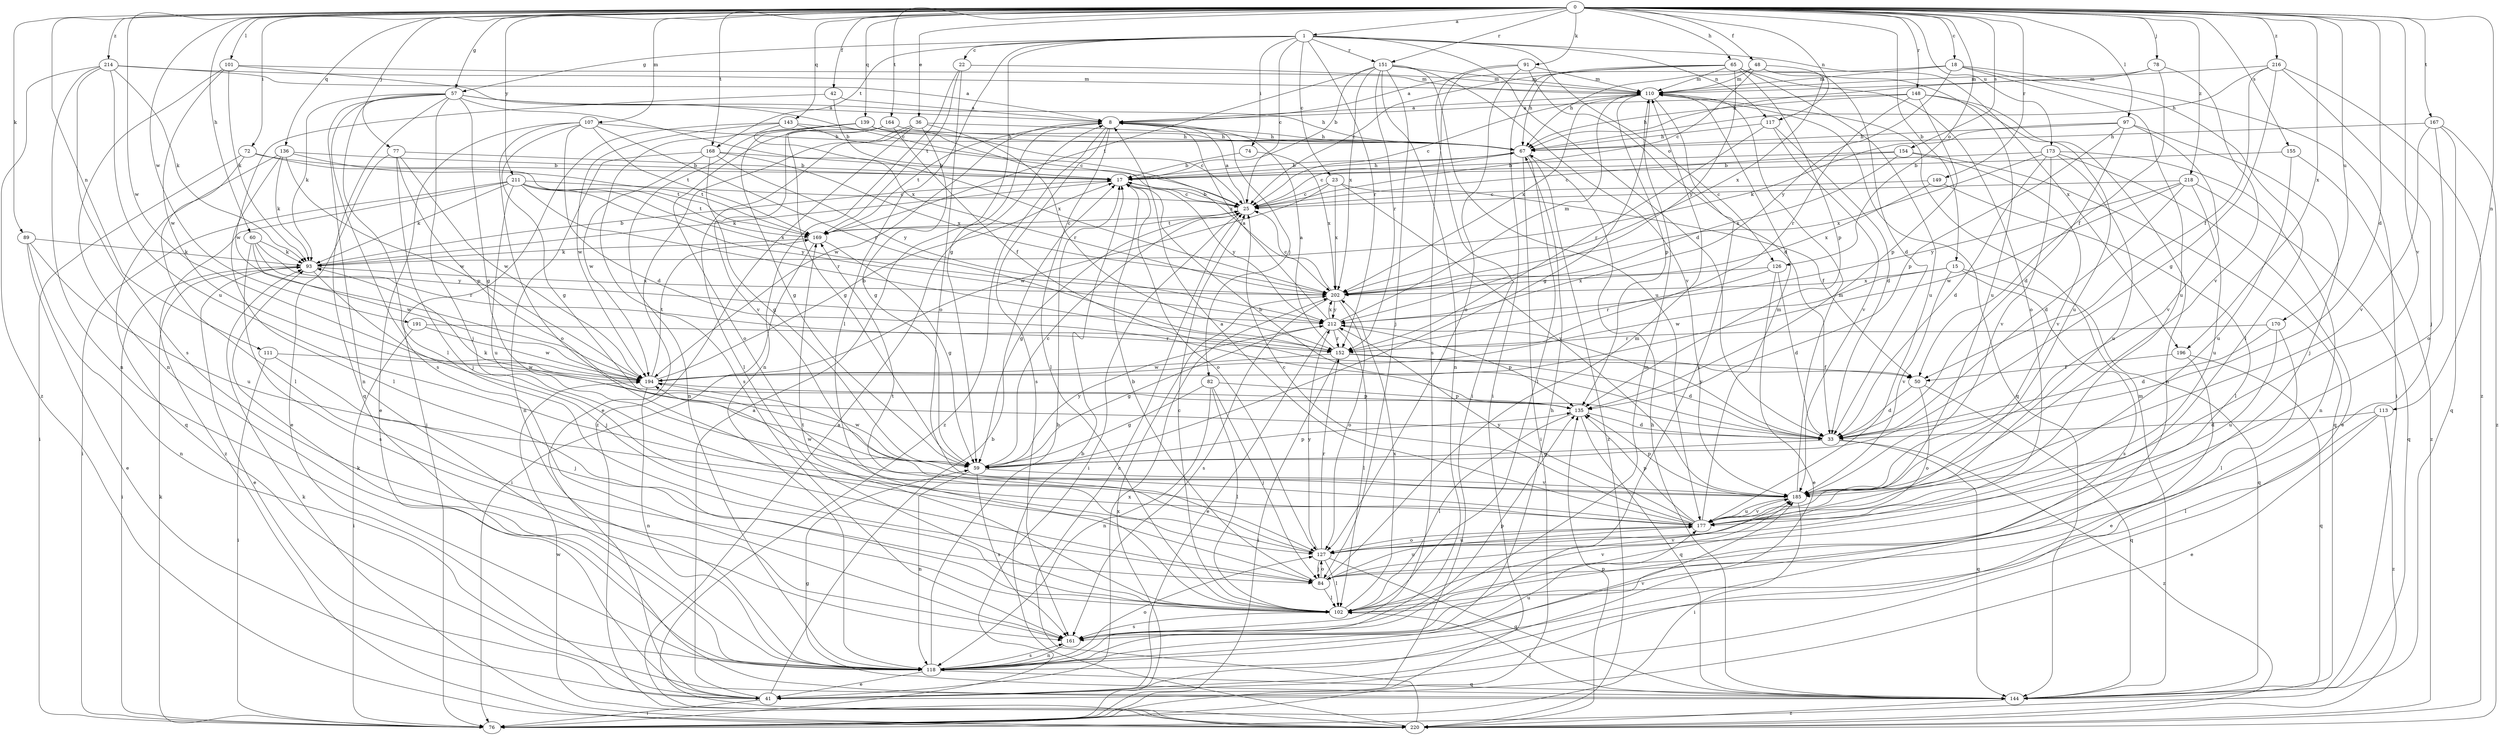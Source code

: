 strict digraph  {
0;
1;
8;
15;
17;
18;
22;
23;
25;
33;
36;
41;
42;
48;
50;
57;
59;
60;
65;
67;
72;
74;
76;
77;
78;
82;
84;
89;
91;
93;
97;
101;
102;
107;
110;
111;
113;
117;
118;
126;
127;
135;
136;
139;
143;
144;
148;
149;
151;
152;
154;
155;
161;
164;
167;
168;
169;
170;
173;
177;
185;
191;
194;
196;
202;
211;
212;
214;
216;
218;
220;
0 -> 1  [label=a];
0 -> 15  [label=b];
0 -> 18  [label=c];
0 -> 33  [label=d];
0 -> 36  [label=e];
0 -> 42  [label=f];
0 -> 48  [label=f];
0 -> 57  [label=g];
0 -> 60  [label=h];
0 -> 65  [label=h];
0 -> 72  [label=i];
0 -> 77  [label=j];
0 -> 78  [label=j];
0 -> 89  [label=k];
0 -> 91  [label=k];
0 -> 97  [label=l];
0 -> 101  [label=l];
0 -> 107  [label=m];
0 -> 111  [label=n];
0 -> 113  [label=n];
0 -> 117  [label=n];
0 -> 126  [label=o];
0 -> 136  [label=q];
0 -> 139  [label=q];
0 -> 143  [label=q];
0 -> 148  [label=r];
0 -> 149  [label=r];
0 -> 151  [label=r];
0 -> 154  [label=s];
0 -> 155  [label=s];
0 -> 164  [label=t];
0 -> 167  [label=t];
0 -> 168  [label=t];
0 -> 170  [label=u];
0 -> 173  [label=u];
0 -> 185  [label=v];
0 -> 191  [label=w];
0 -> 194  [label=w];
0 -> 196  [label=x];
0 -> 211  [label=y];
0 -> 214  [label=z];
0 -> 216  [label=z];
0 -> 218  [label=z];
1 -> 22  [label=c];
1 -> 23  [label=c];
1 -> 25  [label=c];
1 -> 33  [label=d];
1 -> 57  [label=g];
1 -> 59  [label=g];
1 -> 74  [label=i];
1 -> 102  [label=l];
1 -> 117  [label=n];
1 -> 126  [label=o];
1 -> 151  [label=r];
1 -> 152  [label=r];
1 -> 168  [label=t];
1 -> 196  [label=x];
8 -> 67  [label=h];
8 -> 82  [label=j];
8 -> 102  [label=l];
8 -> 161  [label=s];
8 -> 169  [label=t];
8 -> 194  [label=w];
8 -> 220  [label=z];
15 -> 144  [label=q];
15 -> 161  [label=s];
15 -> 185  [label=v];
15 -> 194  [label=w];
15 -> 202  [label=x];
17 -> 25  [label=c];
17 -> 67  [label=h];
17 -> 93  [label=k];
17 -> 127  [label=o];
17 -> 212  [label=y];
18 -> 8  [label=a];
18 -> 76  [label=i];
18 -> 102  [label=l];
18 -> 110  [label=m];
18 -> 177  [label=u];
18 -> 212  [label=y];
22 -> 110  [label=m];
22 -> 118  [label=n];
22 -> 127  [label=o];
22 -> 169  [label=t];
23 -> 25  [label=c];
23 -> 50  [label=f];
23 -> 185  [label=v];
23 -> 194  [label=w];
23 -> 202  [label=x];
25 -> 8  [label=a];
25 -> 17  [label=b];
25 -> 59  [label=g];
25 -> 76  [label=i];
25 -> 169  [label=t];
33 -> 17  [label=b];
33 -> 59  [label=g];
33 -> 93  [label=k];
33 -> 144  [label=q];
33 -> 212  [label=y];
33 -> 220  [label=z];
36 -> 41  [label=e];
36 -> 59  [label=g];
36 -> 67  [label=h];
36 -> 102  [label=l];
36 -> 152  [label=r];
36 -> 220  [label=z];
41 -> 8  [label=a];
41 -> 17  [label=b];
41 -> 76  [label=i];
41 -> 202  [label=x];
42 -> 8  [label=a];
42 -> 17  [label=b];
42 -> 194  [label=w];
48 -> 25  [label=c];
48 -> 33  [label=d];
48 -> 67  [label=h];
48 -> 110  [label=m];
48 -> 177  [label=u];
48 -> 202  [label=x];
50 -> 33  [label=d];
50 -> 127  [label=o];
50 -> 144  [label=q];
57 -> 8  [label=a];
57 -> 59  [label=g];
57 -> 67  [label=h];
57 -> 84  [label=j];
57 -> 93  [label=k];
57 -> 102  [label=l];
57 -> 118  [label=n];
57 -> 144  [label=q];
57 -> 161  [label=s];
57 -> 202  [label=x];
59 -> 25  [label=c];
59 -> 118  [label=n];
59 -> 135  [label=p];
59 -> 161  [label=s];
59 -> 185  [label=v];
59 -> 194  [label=w];
59 -> 212  [label=y];
60 -> 93  [label=k];
60 -> 152  [label=r];
60 -> 161  [label=s];
60 -> 194  [label=w];
60 -> 212  [label=y];
65 -> 25  [label=c];
65 -> 67  [label=h];
65 -> 76  [label=i];
65 -> 110  [label=m];
65 -> 127  [label=o];
65 -> 135  [label=p];
65 -> 177  [label=u];
65 -> 212  [label=y];
67 -> 17  [label=b];
67 -> 25  [label=c];
67 -> 76  [label=i];
67 -> 102  [label=l];
67 -> 220  [label=z];
72 -> 17  [label=b];
72 -> 76  [label=i];
72 -> 102  [label=l];
72 -> 169  [label=t];
74 -> 17  [label=b];
74 -> 202  [label=x];
76 -> 93  [label=k];
76 -> 202  [label=x];
77 -> 17  [label=b];
77 -> 41  [label=e];
77 -> 84  [label=j];
77 -> 135  [label=p];
77 -> 194  [label=w];
78 -> 50  [label=f];
78 -> 67  [label=h];
78 -> 110  [label=m];
78 -> 185  [label=v];
82 -> 59  [label=g];
82 -> 84  [label=j];
82 -> 102  [label=l];
82 -> 118  [label=n];
82 -> 135  [label=p];
84 -> 17  [label=b];
84 -> 102  [label=l];
84 -> 110  [label=m];
84 -> 127  [label=o];
84 -> 177  [label=u];
84 -> 185  [label=v];
89 -> 41  [label=e];
89 -> 93  [label=k];
89 -> 118  [label=n];
89 -> 177  [label=u];
91 -> 33  [label=d];
91 -> 76  [label=i];
91 -> 110  [label=m];
91 -> 127  [label=o];
91 -> 161  [label=s];
93 -> 17  [label=b];
93 -> 41  [label=e];
93 -> 76  [label=i];
93 -> 84  [label=j];
93 -> 202  [label=x];
97 -> 33  [label=d];
97 -> 67  [label=h];
97 -> 84  [label=j];
97 -> 93  [label=k];
97 -> 135  [label=p];
97 -> 185  [label=v];
101 -> 25  [label=c];
101 -> 93  [label=k];
101 -> 110  [label=m];
101 -> 118  [label=n];
101 -> 194  [label=w];
102 -> 25  [label=c];
102 -> 161  [label=s];
102 -> 169  [label=t];
102 -> 185  [label=v];
102 -> 202  [label=x];
107 -> 33  [label=d];
107 -> 41  [label=e];
107 -> 59  [label=g];
107 -> 67  [label=h];
107 -> 127  [label=o];
107 -> 152  [label=r];
107 -> 169  [label=t];
110 -> 8  [label=a];
110 -> 25  [label=c];
110 -> 59  [label=g];
110 -> 135  [label=p];
110 -> 144  [label=q];
110 -> 161  [label=s];
110 -> 202  [label=x];
111 -> 76  [label=i];
111 -> 84  [label=j];
111 -> 194  [label=w];
113 -> 33  [label=d];
113 -> 41  [label=e];
113 -> 102  [label=l];
113 -> 220  [label=z];
117 -> 33  [label=d];
117 -> 67  [label=h];
117 -> 152  [label=r];
117 -> 185  [label=v];
118 -> 17  [label=b];
118 -> 41  [label=e];
118 -> 67  [label=h];
118 -> 93  [label=k];
118 -> 127  [label=o];
118 -> 144  [label=q];
118 -> 161  [label=s];
118 -> 177  [label=u];
118 -> 185  [label=v];
126 -> 33  [label=d];
126 -> 41  [label=e];
126 -> 152  [label=r];
126 -> 202  [label=x];
127 -> 84  [label=j];
127 -> 102  [label=l];
127 -> 144  [label=q];
127 -> 152  [label=r];
127 -> 169  [label=t];
127 -> 177  [label=u];
127 -> 212  [label=y];
135 -> 33  [label=d];
135 -> 102  [label=l];
135 -> 144  [label=q];
136 -> 17  [label=b];
136 -> 93  [label=k];
136 -> 102  [label=l];
136 -> 144  [label=q];
136 -> 169  [label=t];
136 -> 194  [label=w];
139 -> 25  [label=c];
139 -> 59  [label=g];
139 -> 67  [label=h];
139 -> 161  [label=s];
139 -> 185  [label=v];
139 -> 202  [label=x];
143 -> 25  [label=c];
143 -> 67  [label=h];
143 -> 76  [label=i];
143 -> 194  [label=w];
143 -> 202  [label=x];
144 -> 59  [label=g];
144 -> 67  [label=h];
144 -> 102  [label=l];
144 -> 110  [label=m];
144 -> 220  [label=z];
148 -> 8  [label=a];
148 -> 67  [label=h];
148 -> 118  [label=n];
148 -> 135  [label=p];
148 -> 152  [label=r];
148 -> 177  [label=u];
149 -> 25  [label=c];
149 -> 102  [label=l];
149 -> 202  [label=x];
151 -> 17  [label=b];
151 -> 84  [label=j];
151 -> 110  [label=m];
151 -> 118  [label=n];
151 -> 152  [label=r];
151 -> 169  [label=t];
151 -> 177  [label=u];
151 -> 185  [label=v];
151 -> 202  [label=x];
152 -> 8  [label=a];
152 -> 33  [label=d];
152 -> 50  [label=f];
152 -> 76  [label=i];
152 -> 194  [label=w];
154 -> 17  [label=b];
154 -> 25  [label=c];
154 -> 144  [label=q];
154 -> 185  [label=v];
154 -> 202  [label=x];
155 -> 17  [label=b];
155 -> 177  [label=u];
155 -> 220  [label=z];
161 -> 110  [label=m];
161 -> 118  [label=n];
161 -> 135  [label=p];
164 -> 50  [label=f];
164 -> 59  [label=g];
164 -> 67  [label=h];
164 -> 118  [label=n];
164 -> 127  [label=o];
167 -> 67  [label=h];
167 -> 127  [label=o];
167 -> 144  [label=q];
167 -> 185  [label=v];
167 -> 220  [label=z];
168 -> 17  [label=b];
168 -> 59  [label=g];
168 -> 118  [label=n];
168 -> 194  [label=w];
168 -> 202  [label=x];
168 -> 212  [label=y];
169 -> 25  [label=c];
169 -> 59  [label=g];
169 -> 76  [label=i];
169 -> 93  [label=k];
170 -> 33  [label=d];
170 -> 102  [label=l];
170 -> 152  [label=r];
170 -> 177  [label=u];
173 -> 17  [label=b];
173 -> 33  [label=d];
173 -> 41  [label=e];
173 -> 118  [label=n];
173 -> 177  [label=u];
173 -> 185  [label=v];
173 -> 202  [label=x];
177 -> 8  [label=a];
177 -> 25  [label=c];
177 -> 110  [label=m];
177 -> 127  [label=o];
177 -> 135  [label=p];
177 -> 185  [label=v];
177 -> 212  [label=y];
185 -> 76  [label=i];
185 -> 110  [label=m];
185 -> 135  [label=p];
185 -> 177  [label=u];
185 -> 194  [label=w];
191 -> 76  [label=i];
191 -> 152  [label=r];
191 -> 194  [label=w];
194 -> 17  [label=b];
194 -> 118  [label=n];
194 -> 135  [label=p];
194 -> 169  [label=t];
196 -> 41  [label=e];
196 -> 50  [label=f];
196 -> 144  [label=q];
202 -> 25  [label=c];
202 -> 127  [label=o];
202 -> 161  [label=s];
202 -> 212  [label=y];
211 -> 25  [label=c];
211 -> 76  [label=i];
211 -> 93  [label=k];
211 -> 152  [label=r];
211 -> 169  [label=t];
211 -> 177  [label=u];
211 -> 202  [label=x];
211 -> 212  [label=y];
211 -> 220  [label=z];
212 -> 8  [label=a];
212 -> 41  [label=e];
212 -> 59  [label=g];
212 -> 102  [label=l];
212 -> 110  [label=m];
212 -> 135  [label=p];
212 -> 152  [label=r];
212 -> 202  [label=x];
214 -> 8  [label=a];
214 -> 93  [label=k];
214 -> 110  [label=m];
214 -> 118  [label=n];
214 -> 161  [label=s];
214 -> 177  [label=u];
214 -> 220  [label=z];
216 -> 50  [label=f];
216 -> 59  [label=g];
216 -> 67  [label=h];
216 -> 84  [label=j];
216 -> 110  [label=m];
216 -> 220  [label=z];
218 -> 25  [label=c];
218 -> 33  [label=d];
218 -> 144  [label=q];
218 -> 177  [label=u];
218 -> 194  [label=w];
218 -> 212  [label=y];
220 -> 8  [label=a];
220 -> 17  [label=b];
220 -> 25  [label=c];
220 -> 93  [label=k];
220 -> 135  [label=p];
220 -> 194  [label=w];
}
